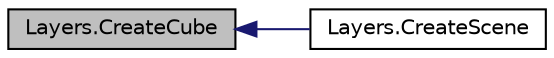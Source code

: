 digraph "Layers.CreateCube"
{
  edge [fontname="Helvetica",fontsize="10",labelfontname="Helvetica",labelfontsize="10"];
  node [fontname="Helvetica",fontsize="10",shape=record];
  rankdir="LR";
  Node2 [label="Layers.CreateCube",height=0.2,width=0.4,color="black", fillcolor="grey75", style="filled", fontcolor="black"];
  Node2 -> Node3 [dir="back",color="midnightblue",fontsize="10",style="solid",fontname="Helvetica"];
  Node3 [label="Layers.CreateScene",height=0.2,width=0.4,color="black", fillcolor="white", style="filled",URL="$namespace_layers.html#a309c2ef4c98c67e113f0a309920375b1"];
}
